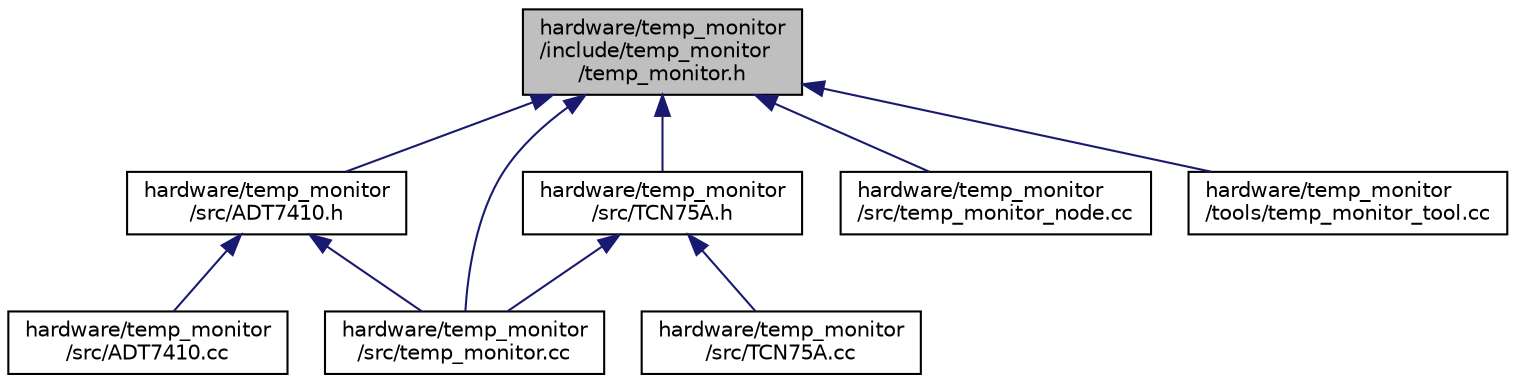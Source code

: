 digraph "hardware/temp_monitor/include/temp_monitor/temp_monitor.h"
{
 // LATEX_PDF_SIZE
  edge [fontname="Helvetica",fontsize="10",labelfontname="Helvetica",labelfontsize="10"];
  node [fontname="Helvetica",fontsize="10",shape=record];
  Node1 [label="hardware/temp_monitor\l/include/temp_monitor\l/temp_monitor.h",height=0.2,width=0.4,color="black", fillcolor="grey75", style="filled", fontcolor="black",tooltip=" "];
  Node1 -> Node2 [dir="back",color="midnightblue",fontsize="10",style="solid",fontname="Helvetica"];
  Node2 [label="hardware/temp_monitor\l/src/ADT7410.h",height=0.2,width=0.4,color="black", fillcolor="white", style="filled",URL="$ADT7410_8h.html",tooltip=" "];
  Node2 -> Node3 [dir="back",color="midnightblue",fontsize="10",style="solid",fontname="Helvetica"];
  Node3 [label="hardware/temp_monitor\l/src/ADT7410.cc",height=0.2,width=0.4,color="black", fillcolor="white", style="filled",URL="$ADT7410_8cc.html",tooltip=" "];
  Node2 -> Node4 [dir="back",color="midnightblue",fontsize="10",style="solid",fontname="Helvetica"];
  Node4 [label="hardware/temp_monitor\l/src/temp_monitor.cc",height=0.2,width=0.4,color="black", fillcolor="white", style="filled",URL="$temp__monitor_8cc.html",tooltip=" "];
  Node1 -> Node5 [dir="back",color="midnightblue",fontsize="10",style="solid",fontname="Helvetica"];
  Node5 [label="hardware/temp_monitor\l/src/TCN75A.h",height=0.2,width=0.4,color="black", fillcolor="white", style="filled",URL="$TCN75A_8h.html",tooltip=" "];
  Node5 -> Node6 [dir="back",color="midnightblue",fontsize="10",style="solid",fontname="Helvetica"];
  Node6 [label="hardware/temp_monitor\l/src/TCN75A.cc",height=0.2,width=0.4,color="black", fillcolor="white", style="filled",URL="$TCN75A_8cc.html",tooltip=" "];
  Node5 -> Node4 [dir="back",color="midnightblue",fontsize="10",style="solid",fontname="Helvetica"];
  Node1 -> Node4 [dir="back",color="midnightblue",fontsize="10",style="solid",fontname="Helvetica"];
  Node1 -> Node7 [dir="back",color="midnightblue",fontsize="10",style="solid",fontname="Helvetica"];
  Node7 [label="hardware/temp_monitor\l/src/temp_monitor_node.cc",height=0.2,width=0.4,color="black", fillcolor="white", style="filled",URL="$temp__monitor__node_8cc.html",tooltip=" "];
  Node1 -> Node8 [dir="back",color="midnightblue",fontsize="10",style="solid",fontname="Helvetica"];
  Node8 [label="hardware/temp_monitor\l/tools/temp_monitor_tool.cc",height=0.2,width=0.4,color="black", fillcolor="white", style="filled",URL="$temp__monitor__tool_8cc.html",tooltip=" "];
}
